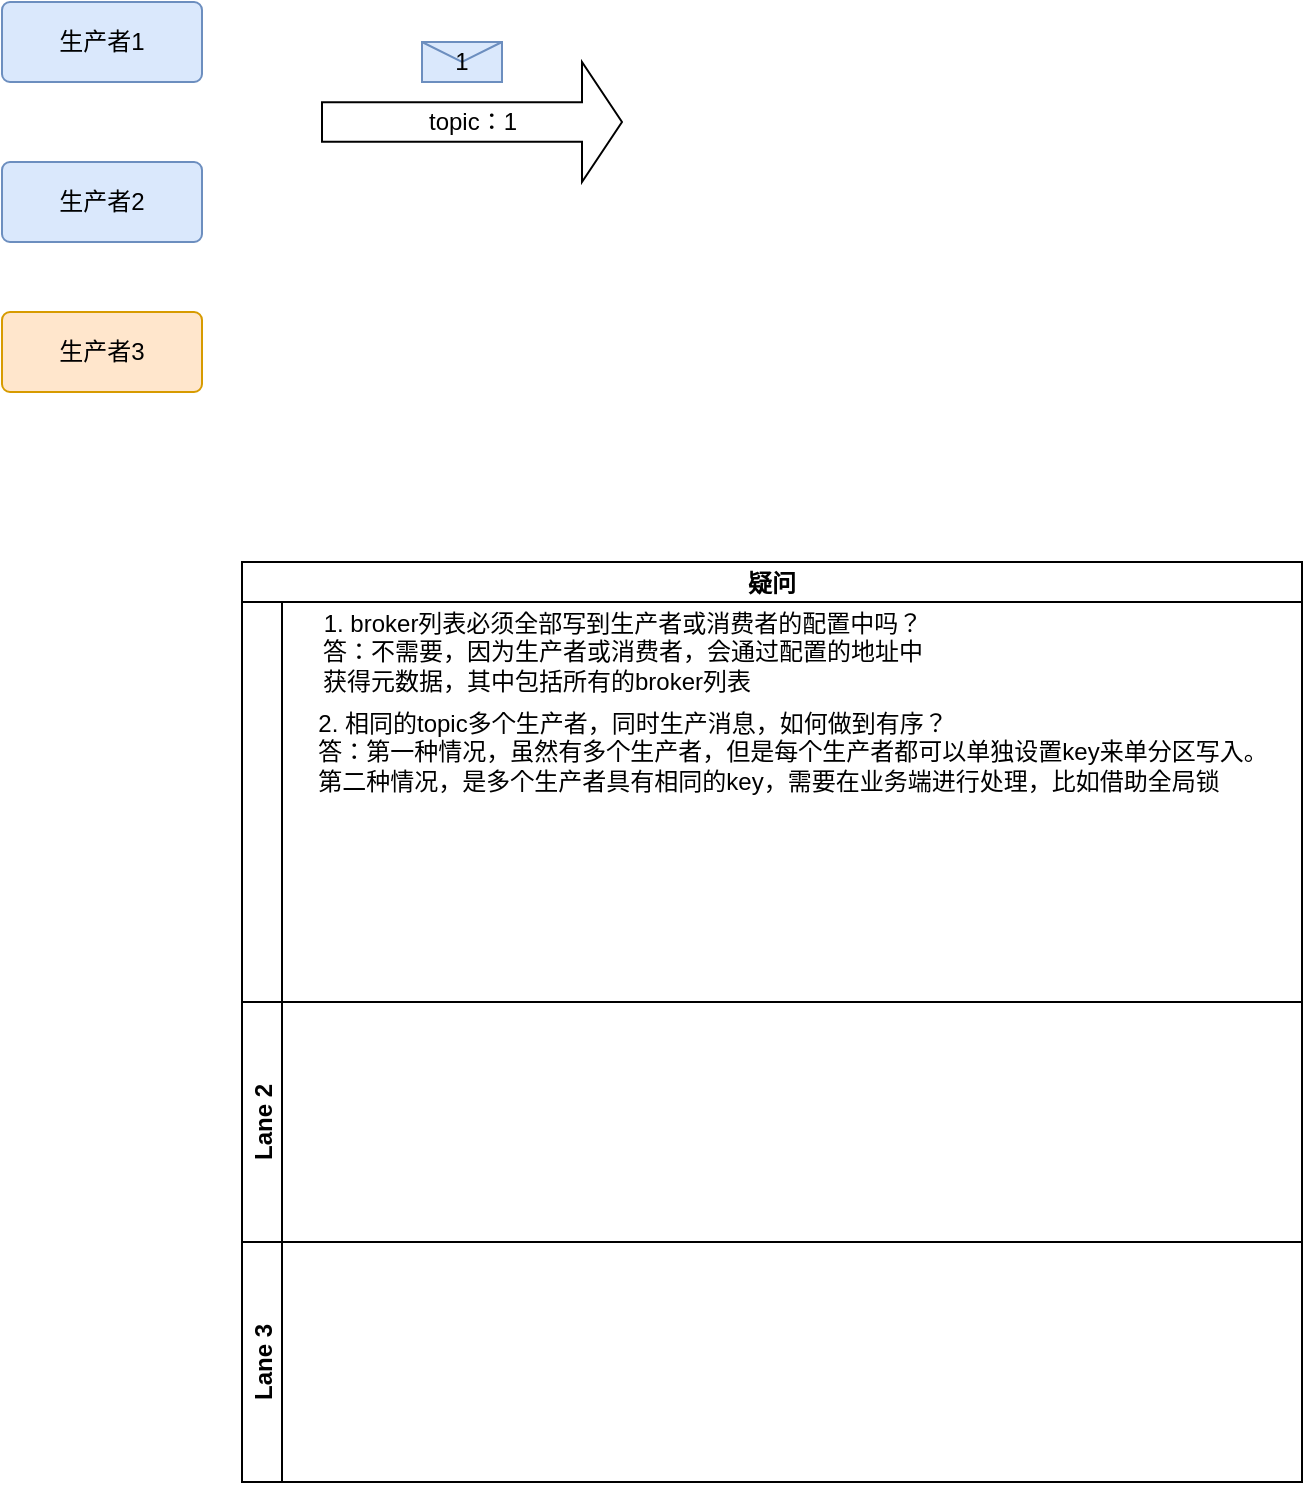 <mxfile version="15.4.3" type="github"><diagram id="Hw2IK7ok40k7nLGpnW4U" name="第 1 页"><mxGraphModel dx="843" dy="697" grid="1" gridSize="10" guides="1" tooltips="1" connect="1" arrows="1" fold="1" page="1" pageScale="1" pageWidth="827" pageHeight="1169" math="0" shadow="0"><root><mxCell id="0"/><mxCell id="1" parent="0"/><mxCell id="-IGQx0JixpStEkoeapdc-1" value="1" style="shape=message;html=1;whiteSpace=wrap;html=1;outlineConnect=0;fillColor=#dae8fc;strokeColor=#6c8ebf;movable=1;resizable=1;rotatable=1;deletable=1;editable=1;connectable=1;" vertex="1" parent="1"><mxGeometry x="260" y="410" width="40" height="20" as="geometry"/></mxCell><mxCell id="-IGQx0JixpStEkoeapdc-2" value="topic：1" style="html=1;shadow=0;dashed=0;align=center;verticalAlign=middle;shape=mxgraph.arrows2.arrow;dy=0.67;dx=20;notch=0;movable=1;resizable=1;rotatable=1;deletable=1;editable=1;connectable=1;" vertex="1" parent="1"><mxGeometry x="210" y="420" width="150" height="60" as="geometry"/></mxCell><mxCell id="-IGQx0JixpStEkoeapdc-3" value="生产者1" style="rounded=1;arcSize=10;whiteSpace=wrap;html=1;align=center;fillColor=#dae8fc;strokeColor=#6c8ebf;" vertex="1" parent="1"><mxGeometry x="50" y="390" width="100" height="40" as="geometry"/></mxCell><mxCell id="-IGQx0JixpStEkoeapdc-4" value="生产者2" style="rounded=1;arcSize=10;whiteSpace=wrap;html=1;align=center;fillColor=#dae8fc;strokeColor=#6c8ebf;" vertex="1" parent="1"><mxGeometry x="50" y="470" width="100" height="40" as="geometry"/></mxCell><mxCell id="-IGQx0JixpStEkoeapdc-5" value="生产者3" style="rounded=1;arcSize=10;whiteSpace=wrap;html=1;align=center;fillColor=#ffe6cc;strokeColor=#d79b00;" vertex="1" parent="1"><mxGeometry x="50" y="545" width="100" height="40" as="geometry"/></mxCell><mxCell id="-IGQx0JixpStEkoeapdc-6" value="疑问" style="swimlane;childLayout=stackLayout;resizeParent=1;resizeParentMax=0;horizontal=1;startSize=20;horizontalStack=0;" vertex="1" parent="1"><mxGeometry x="170" y="670" width="530" height="460" as="geometry"/></mxCell><mxCell id="-IGQx0JixpStEkoeapdc-7" value="" style="swimlane;startSize=20;horizontal=0;" vertex="1" parent="-IGQx0JixpStEkoeapdc-6"><mxGeometry y="20" width="530" height="200" as="geometry"><mxRectangle y="20" width="480" height="40" as="alternateBounds"/></mxGeometry></mxCell><mxCell id="-IGQx0JixpStEkoeapdc-10" value="1. broker列表必须全部写到生产者或消费者的配置中吗？&lt;br&gt;&lt;div style=&quot;text-align: left&quot;&gt;&lt;span&gt;答：不需要，因为生产者或消费者，会通过配置的地址中&lt;/span&gt;&lt;/div&gt;&lt;div style=&quot;text-align: left&quot;&gt;&lt;span&gt;获得元数据，其中包括所有的broker列表&lt;/span&gt;&lt;/div&gt;" style="text;html=1;align=center;verticalAlign=middle;resizable=0;points=[];autosize=1;strokeColor=none;fillColor=none;" vertex="1" parent="-IGQx0JixpStEkoeapdc-7"><mxGeometry x="30" width="320" height="50" as="geometry"/></mxCell><mxCell id="-IGQx0JixpStEkoeapdc-11" value="&lt;div style=&quot;text-align: left&quot;&gt;&lt;span&gt;2. 相同的topic多个生产者，同时生产消息，如何做到有序？&lt;/span&gt;&lt;/div&gt;&lt;div style=&quot;text-align: left&quot;&gt;&lt;span&gt;答：第一种情况，虽然有多个生产者，但是每个生产者都可以单独设置key来单分区写入。&lt;/span&gt;&lt;/div&gt;&lt;div style=&quot;text-align: left&quot;&gt;&lt;span&gt;第二种情况，是多个生产者具有相同的key，需要在业务端进行处理，比如借助全局锁&lt;/span&gt;&lt;/div&gt;" style="text;html=1;align=center;verticalAlign=middle;resizable=0;points=[];autosize=1;strokeColor=none;fillColor=none;" vertex="1" parent="-IGQx0JixpStEkoeapdc-7"><mxGeometry x="30" y="50" width="490" height="50" as="geometry"/></mxCell><mxCell id="-IGQx0JixpStEkoeapdc-8" value="Lane 2" style="swimlane;startSize=20;horizontal=0;" vertex="1" parent="-IGQx0JixpStEkoeapdc-6"><mxGeometry y="220" width="530" height="120" as="geometry"/></mxCell><mxCell id="-IGQx0JixpStEkoeapdc-9" value="Lane 3" style="swimlane;startSize=20;horizontal=0;" vertex="1" parent="-IGQx0JixpStEkoeapdc-6"><mxGeometry y="340" width="530" height="120" as="geometry"/></mxCell></root></mxGraphModel></diagram></mxfile>